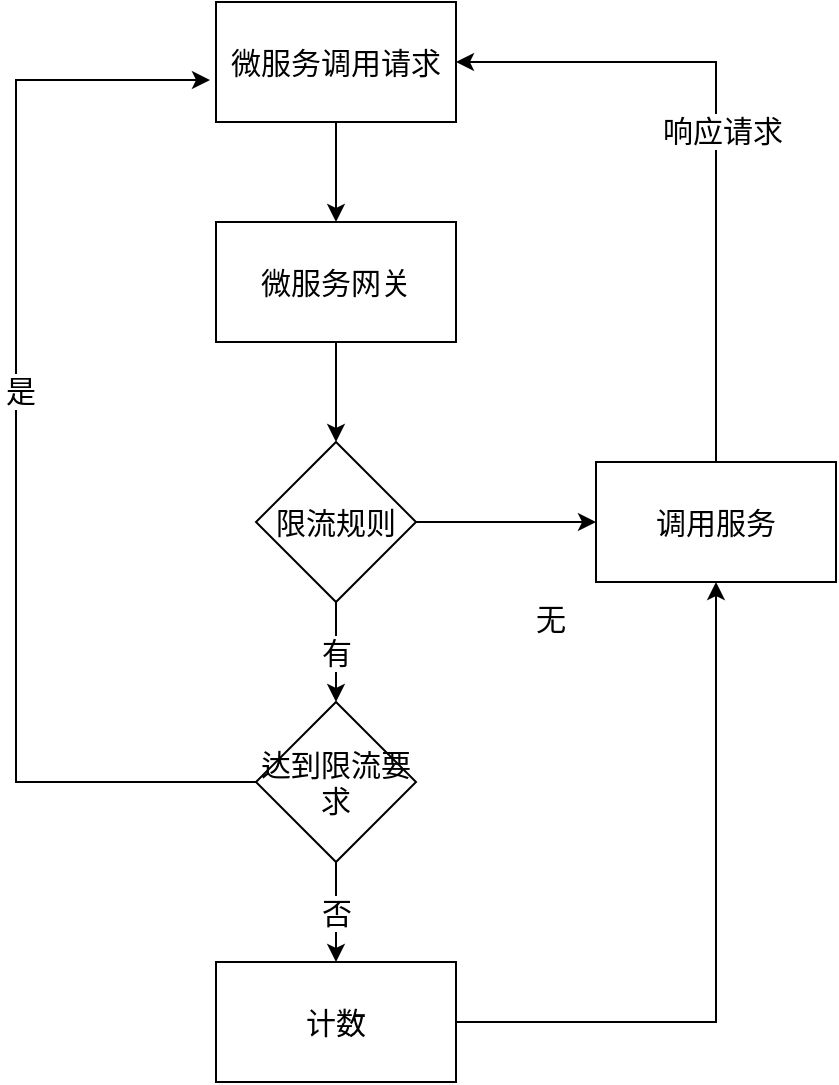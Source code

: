 <mxfile pages="1" version="11.2.8" type="github"><diagram id="1q_HtLCNT3Ld7V-nDa27" name="第 1 页"><mxGraphModel dx="1335" dy="784" grid="1" gridSize="10" guides="1" tooltips="1" connect="1" arrows="1" fold="1" page="1" pageScale="1" pageWidth="827" pageHeight="1169" math="0" shadow="0"><root><mxCell id="0"/><mxCell id="1" parent="0"/><mxCell id="Hbze5byn_mtfOhMNs0T6-3" value="" style="edgeStyle=orthogonalEdgeStyle;rounded=0;orthogonalLoop=1;jettySize=auto;html=1;fontSize=15;" edge="1" parent="1" source="Hbze5byn_mtfOhMNs0T6-1" target="Hbze5byn_mtfOhMNs0T6-2"><mxGeometry relative="1" as="geometry"/></mxCell><mxCell id="Hbze5byn_mtfOhMNs0T6-1" value="微服务调用请求" style="rounded=0;whiteSpace=wrap;html=1;fontSize=15;" vertex="1" parent="1"><mxGeometry x="210" y="40" width="120" height="60" as="geometry"/></mxCell><mxCell id="Hbze5byn_mtfOhMNs0T6-7" style="edgeStyle=orthogonalEdgeStyle;rounded=0;orthogonalLoop=1;jettySize=auto;html=1;entryX=0.5;entryY=0;entryDx=0;entryDy=0;fontSize=15;" edge="1" parent="1" source="Hbze5byn_mtfOhMNs0T6-2" target="Hbze5byn_mtfOhMNs0T6-6"><mxGeometry relative="1" as="geometry"/></mxCell><mxCell id="Hbze5byn_mtfOhMNs0T6-2" value="微服务网关" style="rounded=0;whiteSpace=wrap;html=1;fontSize=15;" vertex="1" parent="1"><mxGeometry x="210" y="150" width="120" height="60" as="geometry"/></mxCell><mxCell id="Hbze5byn_mtfOhMNs0T6-9" value="有" style="edgeStyle=orthogonalEdgeStyle;rounded=0;orthogonalLoop=1;jettySize=auto;html=1;fontSize=15;" edge="1" parent="1" source="Hbze5byn_mtfOhMNs0T6-6" target="Hbze5byn_mtfOhMNs0T6-17"><mxGeometry relative="1" as="geometry"><mxPoint x="270" y="390" as="targetPoint"/></mxGeometry></mxCell><mxCell id="Hbze5byn_mtfOhMNs0T6-11" style="edgeStyle=orthogonalEdgeStyle;rounded=0;orthogonalLoop=1;jettySize=auto;html=1;fontSize=15;" edge="1" parent="1" source="Hbze5byn_mtfOhMNs0T6-6" target="Hbze5byn_mtfOhMNs0T6-14"><mxGeometry relative="1" as="geometry"><mxPoint x="400" y="300" as="targetPoint"/></mxGeometry></mxCell><mxCell id="Hbze5byn_mtfOhMNs0T6-13" value="无" style="text;html=1;resizable=0;points=[];align=center;verticalAlign=middle;labelBackgroundColor=#ffffff;fontSize=15;" vertex="1" connectable="0" parent="Hbze5byn_mtfOhMNs0T6-11"><mxGeometry x="-0.143" y="-24" relative="1" as="geometry"><mxPoint x="28" y="24" as="offset"/></mxGeometry></mxCell><mxCell id="Hbze5byn_mtfOhMNs0T6-6" value="限流规则" style="rhombus;whiteSpace=wrap;html=1;fontSize=15;" vertex="1" parent="1"><mxGeometry x="230" y="260" width="80" height="80" as="geometry"/></mxCell><mxCell id="Hbze5byn_mtfOhMNs0T6-15" style="edgeStyle=orthogonalEdgeStyle;rounded=0;orthogonalLoop=1;jettySize=auto;html=1;entryX=1;entryY=0.5;entryDx=0;entryDy=0;exitX=0.5;exitY=0;exitDx=0;exitDy=0;fontSize=15;" edge="1" parent="1" source="Hbze5byn_mtfOhMNs0T6-14" target="Hbze5byn_mtfOhMNs0T6-1"><mxGeometry relative="1" as="geometry"/></mxCell><mxCell id="Hbze5byn_mtfOhMNs0T6-16" value="响应请求" style="text;html=1;resizable=0;points=[];align=center;verticalAlign=middle;labelBackgroundColor=#ffffff;fontSize=15;" vertex="1" connectable="0" parent="Hbze5byn_mtfOhMNs0T6-15"><mxGeometry x="0.006" y="-3" relative="1" as="geometry"><mxPoint as="offset"/></mxGeometry></mxCell><mxCell id="Hbze5byn_mtfOhMNs0T6-14" value="调用服务" style="rounded=0;whiteSpace=wrap;html=1;fontSize=15;" vertex="1" parent="1"><mxGeometry x="400" y="270" width="120" height="60" as="geometry"/></mxCell><mxCell id="Hbze5byn_mtfOhMNs0T6-18" style="edgeStyle=orthogonalEdgeStyle;rounded=0;orthogonalLoop=1;jettySize=auto;html=1;entryX=-0.025;entryY=0.65;entryDx=0;entryDy=0;entryPerimeter=0;fontSize=15;" edge="1" parent="1" source="Hbze5byn_mtfOhMNs0T6-17" target="Hbze5byn_mtfOhMNs0T6-1"><mxGeometry relative="1" as="geometry"><mxPoint x="110" y="80" as="targetPoint"/><Array as="points"><mxPoint x="110" y="430"/><mxPoint x="110" y="79"/></Array></mxGeometry></mxCell><mxCell id="Hbze5byn_mtfOhMNs0T6-19" value="是" style="text;html=1;resizable=0;points=[];align=center;verticalAlign=middle;labelBackgroundColor=#ffffff;fontSize=15;" vertex="1" connectable="0" parent="Hbze5byn_mtfOhMNs0T6-18"><mxGeometry x="0.112" y="-2" relative="1" as="geometry"><mxPoint as="offset"/></mxGeometry></mxCell><mxCell id="Hbze5byn_mtfOhMNs0T6-23" value="否" style="edgeStyle=orthogonalEdgeStyle;rounded=0;orthogonalLoop=1;jettySize=auto;html=1;fontSize=15;" edge="1" parent="1" source="Hbze5byn_mtfOhMNs0T6-17" target="Hbze5byn_mtfOhMNs0T6-22"><mxGeometry relative="1" as="geometry"/></mxCell><mxCell id="Hbze5byn_mtfOhMNs0T6-17" value="达到限流要求" style="rhombus;whiteSpace=wrap;html=1;fontSize=15;" vertex="1" parent="1"><mxGeometry x="230" y="390" width="80" height="80" as="geometry"/></mxCell><mxCell id="Hbze5byn_mtfOhMNs0T6-24" style="edgeStyle=orthogonalEdgeStyle;rounded=0;orthogonalLoop=1;jettySize=auto;html=1;entryX=0.5;entryY=1;entryDx=0;entryDy=0;fontSize=15;" edge="1" parent="1" source="Hbze5byn_mtfOhMNs0T6-22" target="Hbze5byn_mtfOhMNs0T6-14"><mxGeometry relative="1" as="geometry"/></mxCell><mxCell id="Hbze5byn_mtfOhMNs0T6-22" value="计数" style="rounded=0;whiteSpace=wrap;html=1;fontSize=15;" vertex="1" parent="1"><mxGeometry x="210" y="520" width="120" height="60" as="geometry"/></mxCell></root></mxGraphModel></diagram></mxfile>